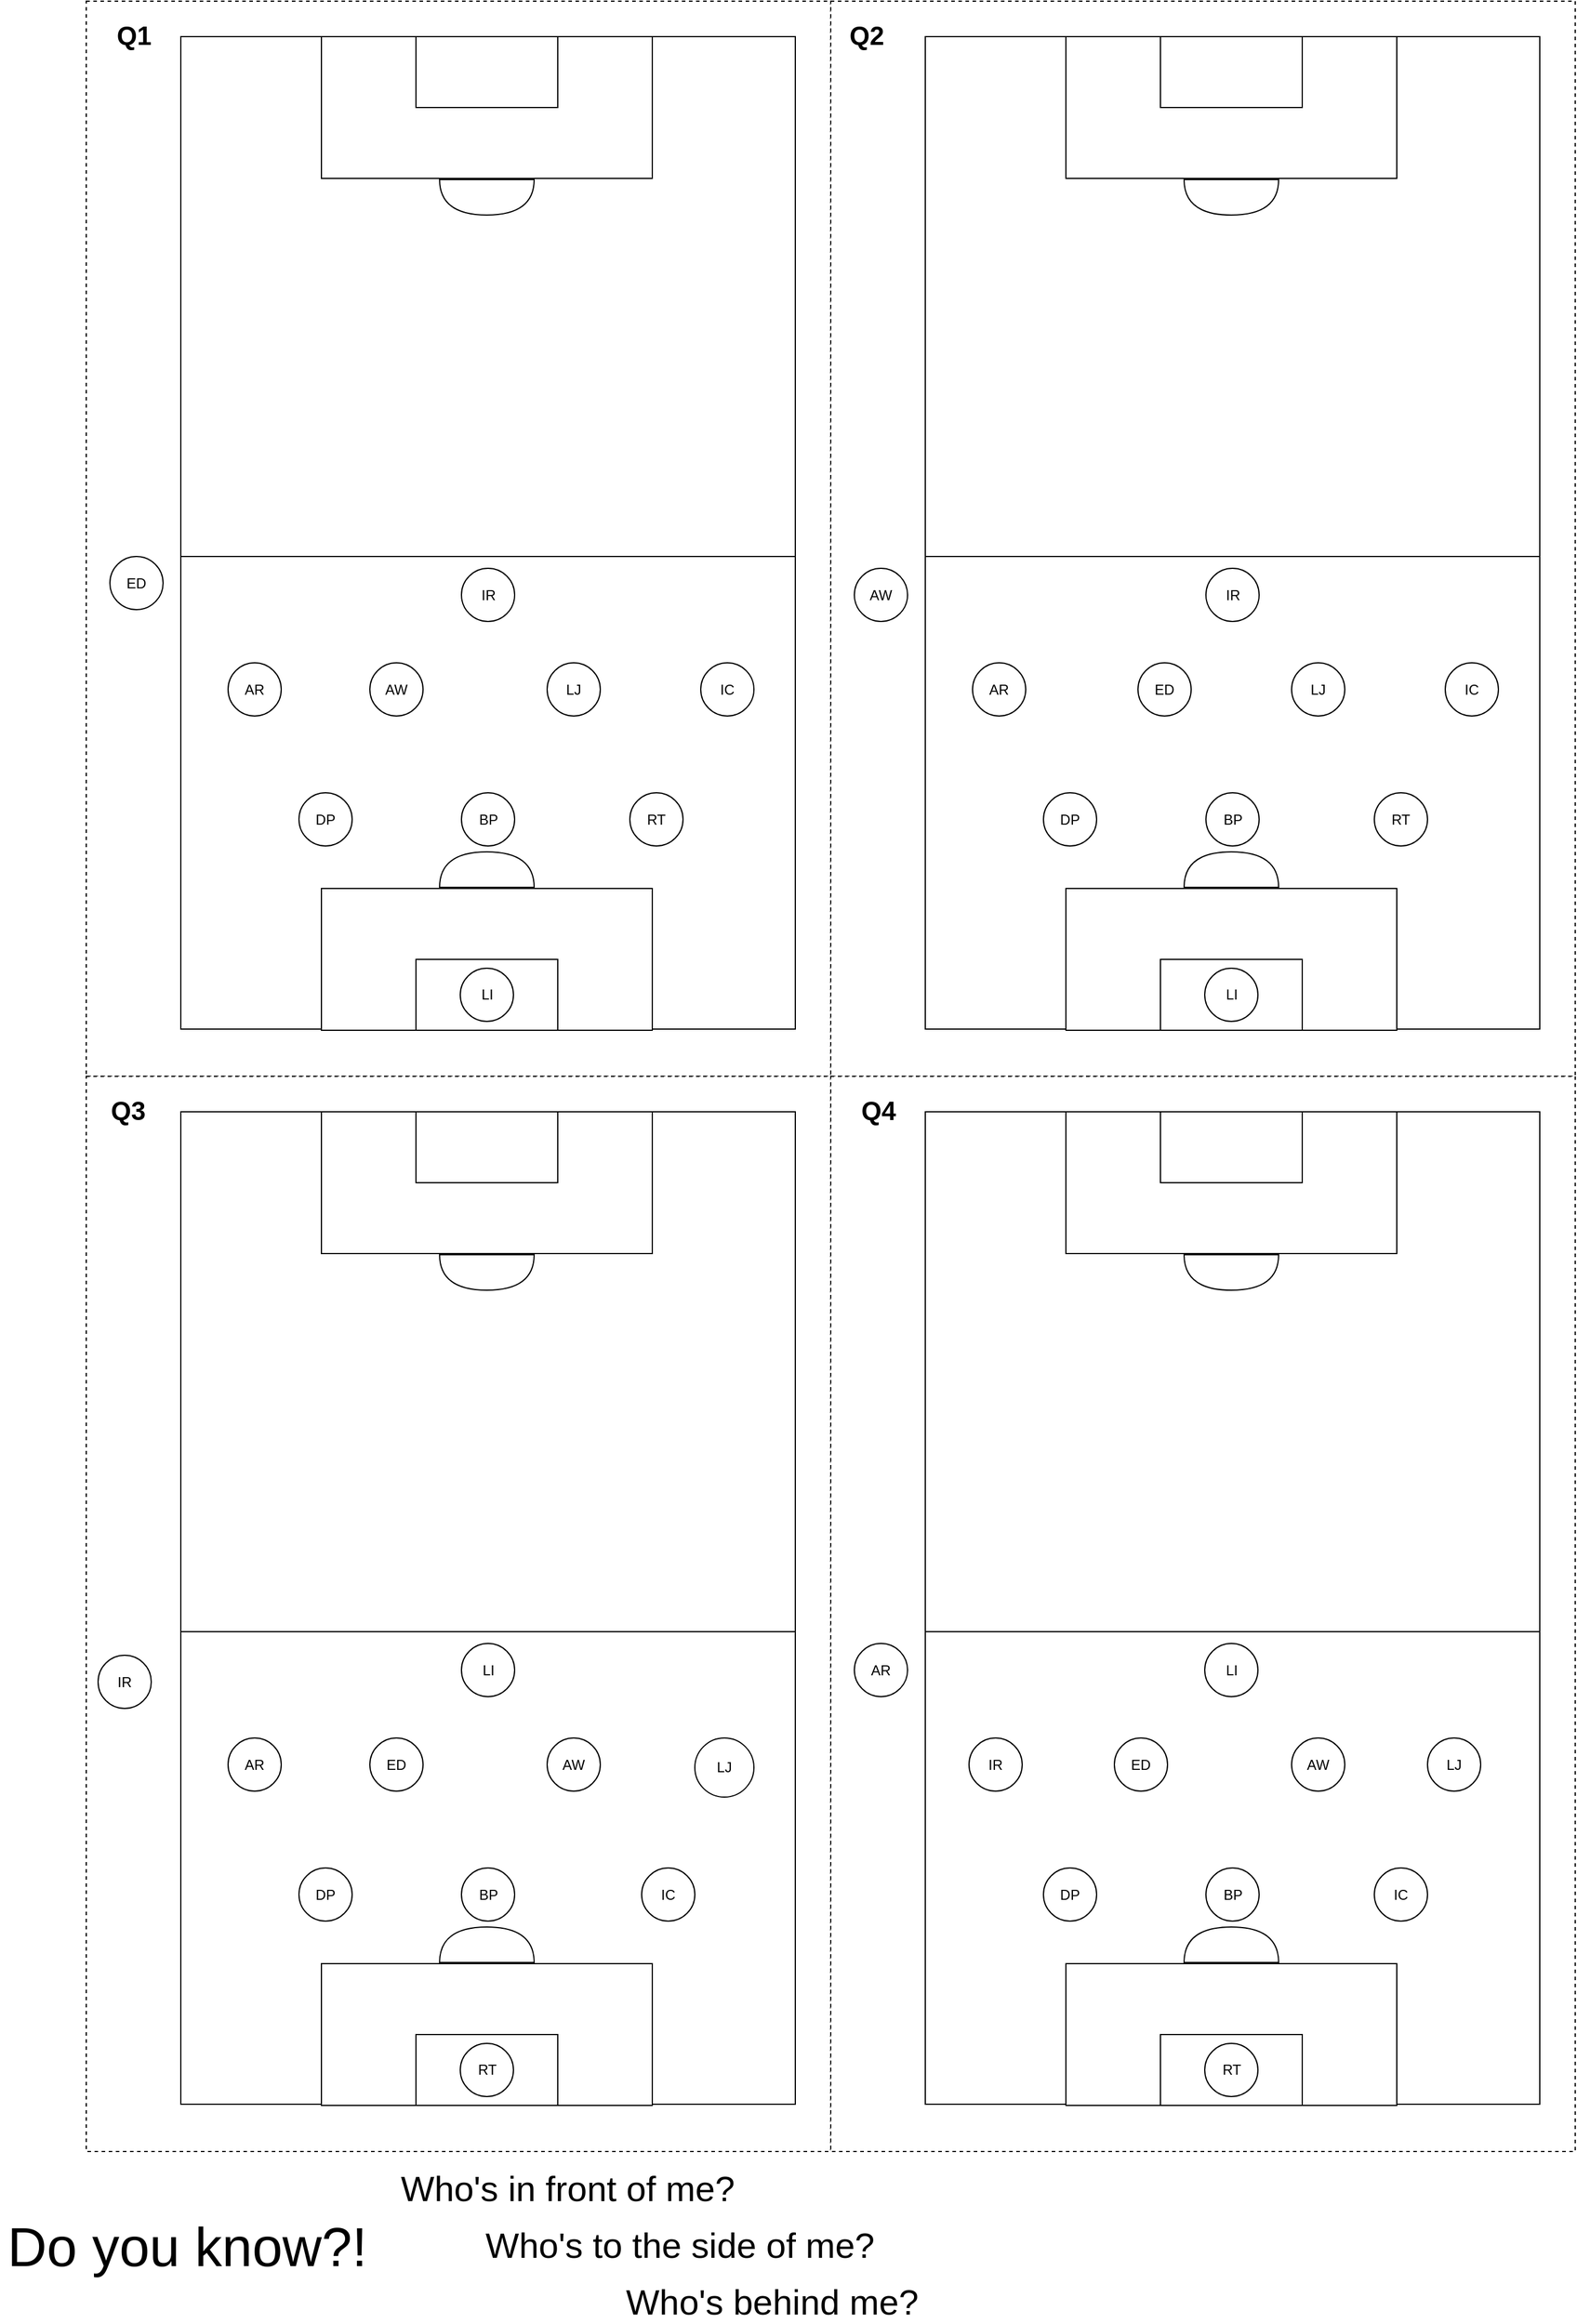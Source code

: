 <mxfile version="13.7.7" type="github"><diagram id="Bchb_zZJ0BFu2-Gx5Zc2" name="1st Qtr"><mxGraphModel dx="1037" dy="466" grid="1" gridSize="2" guides="1" tooltips="1" connect="1" arrows="1" fold="1" page="1" pageScale="1" pageWidth="827" pageHeight="1169" background="none" math="0" shadow="0"><root><mxCell id="0"/><mxCell id="1" parent="0"/><mxCell id="p8fQn8S3qPSi5neX4E7F-25" value="" style="group" parent="1" vertex="1" connectable="0"><mxGeometry x="80" y="50" width="630" height="910" as="geometry"/></mxCell><mxCell id="p8fQn8S3qPSi5neX4E7F-24" value="" style="rounded=0;whiteSpace=wrap;html=1;dashed=1;" parent="p8fQn8S3qPSi5neX4E7F-25" vertex="1"><mxGeometry width="630" height="910" as="geometry"/></mxCell><mxCell id="p8fQn8S3qPSi5neX4E7F-7" value="" style="rounded=0;whiteSpace=wrap;html=1;" parent="p8fQn8S3qPSi5neX4E7F-25" vertex="1"><mxGeometry x="80" y="30" width="520" height="440" as="geometry"/></mxCell><mxCell id="p8fQn8S3qPSi5neX4E7F-8" value="" style="rounded=0;whiteSpace=wrap;html=1;" parent="p8fQn8S3qPSi5neX4E7F-25" vertex="1"><mxGeometry x="80" y="470" width="520" height="400" as="geometry"/></mxCell><mxCell id="p8fQn8S3qPSi5neX4E7F-9" value="" style="group" parent="p8fQn8S3qPSi5neX4E7F-25" vertex="1" connectable="0"><mxGeometry x="199" y="30" width="280" height="151" as="geometry"/></mxCell><mxCell id="p8fQn8S3qPSi5neX4E7F-4" value="" style="rounded=0;whiteSpace=wrap;html=1;" parent="p8fQn8S3qPSi5neX4E7F-9" vertex="1"><mxGeometry width="280" height="120" as="geometry"/></mxCell><mxCell id="p8fQn8S3qPSi5neX4E7F-3" value="" style="rounded=0;whiteSpace=wrap;html=1;" parent="p8fQn8S3qPSi5neX4E7F-9" vertex="1"><mxGeometry x="80" width="120" height="60" as="geometry"/></mxCell><mxCell id="p8fQn8S3qPSi5neX4E7F-6" value="" style="shape=or;whiteSpace=wrap;html=1;rotation=90;" parent="p8fQn8S3qPSi5neX4E7F-9" vertex="1"><mxGeometry x="125" y="96" width="30" height="80" as="geometry"/></mxCell><mxCell id="p8fQn8S3qPSi5neX4E7F-10" value="" style="group;rotation=-180;" parent="p8fQn8S3qPSi5neX4E7F-25" vertex="1" connectable="0"><mxGeometry x="199" y="720" width="280" height="151" as="geometry"/></mxCell><mxCell id="p8fQn8S3qPSi5neX4E7F-11" value="" style="rounded=0;whiteSpace=wrap;html=1;rotation=-180;" parent="p8fQn8S3qPSi5neX4E7F-10" vertex="1"><mxGeometry y="31" width="280" height="120" as="geometry"/></mxCell><mxCell id="p8fQn8S3qPSi5neX4E7F-12" value="" style="rounded=0;whiteSpace=wrap;html=1;rotation=-180;" parent="p8fQn8S3qPSi5neX4E7F-10" vertex="1"><mxGeometry x="80" y="91" width="120" height="60" as="geometry"/></mxCell><mxCell id="p8fQn8S3qPSi5neX4E7F-13" value="" style="shape=or;whiteSpace=wrap;html=1;rotation=-90;" parent="p8fQn8S3qPSi5neX4E7F-10" vertex="1"><mxGeometry x="125" y="-25" width="30" height="80" as="geometry"/></mxCell><mxCell id="p8fQn8S3qPSi5neX4E7F-5" value="LI" style="ellipse;whiteSpace=wrap;html=1;aspect=fixed;" parent="p8fQn8S3qPSi5neX4E7F-10" vertex="1"><mxGeometry x="117.5" y="98.5" width="45" height="45" as="geometry"/></mxCell><mxCell id="p8fQn8S3qPSi5neX4E7F-15" value="DP" style="ellipse;whiteSpace=wrap;html=1;aspect=fixed;" parent="p8fQn8S3qPSi5neX4E7F-25" vertex="1"><mxGeometry x="180" y="670" width="45" height="45" as="geometry"/></mxCell><mxCell id="p8fQn8S3qPSi5neX4E7F-16" value="RT" style="ellipse;whiteSpace=wrap;html=1;aspect=fixed;" parent="p8fQn8S3qPSi5neX4E7F-25" vertex="1"><mxGeometry x="460" y="670" width="45" height="45" as="geometry"/></mxCell><mxCell id="p8fQn8S3qPSi5neX4E7F-17" value="BP" style="ellipse;whiteSpace=wrap;html=1;aspect=fixed;" parent="p8fQn8S3qPSi5neX4E7F-25" vertex="1"><mxGeometry x="317.5" y="670" width="45" height="45" as="geometry"/></mxCell><mxCell id="p8fQn8S3qPSi5neX4E7F-18" value="AR" style="ellipse;whiteSpace=wrap;html=1;aspect=fixed;" parent="p8fQn8S3qPSi5neX4E7F-25" vertex="1"><mxGeometry x="120" y="560" width="45" height="45" as="geometry"/></mxCell><mxCell id="p8fQn8S3qPSi5neX4E7F-19" value="AW" style="ellipse;whiteSpace=wrap;html=1;aspect=fixed;" parent="p8fQn8S3qPSi5neX4E7F-25" vertex="1"><mxGeometry x="240" y="560" width="45" height="45" as="geometry"/></mxCell><mxCell id="p8fQn8S3qPSi5neX4E7F-20" value="LJ" style="ellipse;whiteSpace=wrap;html=1;aspect=fixed;" parent="p8fQn8S3qPSi5neX4E7F-25" vertex="1"><mxGeometry x="390" y="560" width="45" height="45" as="geometry"/></mxCell><mxCell id="p8fQn8S3qPSi5neX4E7F-21" value="IC" style="ellipse;whiteSpace=wrap;html=1;aspect=fixed;" parent="p8fQn8S3qPSi5neX4E7F-25" vertex="1"><mxGeometry x="520" y="560" width="45" height="45" as="geometry"/></mxCell><mxCell id="p8fQn8S3qPSi5neX4E7F-22" value="IR" style="ellipse;whiteSpace=wrap;html=1;aspect=fixed;" parent="p8fQn8S3qPSi5neX4E7F-25" vertex="1"><mxGeometry x="317.5" y="480" width="45" height="45" as="geometry"/></mxCell><mxCell id="p8fQn8S3qPSi5neX4E7F-23" value="ED" style="ellipse;whiteSpace=wrap;html=1;aspect=fixed;" parent="p8fQn8S3qPSi5neX4E7F-25" vertex="1"><mxGeometry x="20" y="470" width="45" height="45" as="geometry"/></mxCell><mxCell id="p8fQn8S3qPSi5neX4E7F-96" value="&lt;b&gt;&lt;font style=&quot;font-size: 22px&quot;&gt;Q1&lt;/font&gt;&lt;/b&gt;" style="text;html=1;align=center;verticalAlign=middle;resizable=0;points=[];autosize=1;" parent="p8fQn8S3qPSi5neX4E7F-25" vertex="1"><mxGeometry x="20" y="20" width="40" height="20" as="geometry"/></mxCell><mxCell id="p8fQn8S3qPSi5neX4E7F-26" value="" style="group" parent="1" vertex="1" connectable="0"><mxGeometry x="710" y="50" width="630" height="910" as="geometry"/></mxCell><mxCell id="p8fQn8S3qPSi5neX4E7F-27" value="" style="rounded=0;whiteSpace=wrap;html=1;dashed=1;" parent="p8fQn8S3qPSi5neX4E7F-26" vertex="1"><mxGeometry width="630" height="910" as="geometry"/></mxCell><mxCell id="p8fQn8S3qPSi5neX4E7F-28" value="" style="rounded=0;whiteSpace=wrap;html=1;" parent="p8fQn8S3qPSi5neX4E7F-26" vertex="1"><mxGeometry x="80" y="30" width="520" height="440" as="geometry"/></mxCell><mxCell id="p8fQn8S3qPSi5neX4E7F-29" value="" style="rounded=0;whiteSpace=wrap;html=1;" parent="p8fQn8S3qPSi5neX4E7F-26" vertex="1"><mxGeometry x="80" y="470" width="520" height="400" as="geometry"/></mxCell><mxCell id="p8fQn8S3qPSi5neX4E7F-30" value="" style="group" parent="p8fQn8S3qPSi5neX4E7F-26" vertex="1" connectable="0"><mxGeometry x="199" y="30" width="280" height="151" as="geometry"/></mxCell><mxCell id="p8fQn8S3qPSi5neX4E7F-31" value="" style="rounded=0;whiteSpace=wrap;html=1;" parent="p8fQn8S3qPSi5neX4E7F-30" vertex="1"><mxGeometry width="280" height="120" as="geometry"/></mxCell><mxCell id="p8fQn8S3qPSi5neX4E7F-32" value="" style="rounded=0;whiteSpace=wrap;html=1;" parent="p8fQn8S3qPSi5neX4E7F-30" vertex="1"><mxGeometry x="80" width="120" height="60" as="geometry"/></mxCell><mxCell id="p8fQn8S3qPSi5neX4E7F-33" value="" style="shape=or;whiteSpace=wrap;html=1;rotation=90;" parent="p8fQn8S3qPSi5neX4E7F-30" vertex="1"><mxGeometry x="125" y="96" width="30" height="80" as="geometry"/></mxCell><mxCell id="p8fQn8S3qPSi5neX4E7F-34" value="" style="group;rotation=-180;" parent="p8fQn8S3qPSi5neX4E7F-26" vertex="1" connectable="0"><mxGeometry x="199" y="720" width="280" height="151" as="geometry"/></mxCell><mxCell id="p8fQn8S3qPSi5neX4E7F-35" value="" style="rounded=0;whiteSpace=wrap;html=1;rotation=-180;" parent="p8fQn8S3qPSi5neX4E7F-34" vertex="1"><mxGeometry y="31" width="280" height="120" as="geometry"/></mxCell><mxCell id="p8fQn8S3qPSi5neX4E7F-36" value="" style="rounded=0;whiteSpace=wrap;html=1;rotation=-180;" parent="p8fQn8S3qPSi5neX4E7F-34" vertex="1"><mxGeometry x="80" y="91" width="120" height="60" as="geometry"/></mxCell><mxCell id="p8fQn8S3qPSi5neX4E7F-37" value="" style="shape=or;whiteSpace=wrap;html=1;rotation=-90;" parent="p8fQn8S3qPSi5neX4E7F-34" vertex="1"><mxGeometry x="125" y="-25" width="30" height="80" as="geometry"/></mxCell><mxCell id="p8fQn8S3qPSi5neX4E7F-38" value="LI" style="ellipse;whiteSpace=wrap;html=1;aspect=fixed;" parent="p8fQn8S3qPSi5neX4E7F-34" vertex="1"><mxGeometry x="117.5" y="98.5" width="45" height="45" as="geometry"/></mxCell><mxCell id="p8fQn8S3qPSi5neX4E7F-39" value="DP" style="ellipse;whiteSpace=wrap;html=1;aspect=fixed;" parent="p8fQn8S3qPSi5neX4E7F-26" vertex="1"><mxGeometry x="180" y="670" width="45" height="45" as="geometry"/></mxCell><mxCell id="p8fQn8S3qPSi5neX4E7F-40" value="RT" style="ellipse;whiteSpace=wrap;html=1;aspect=fixed;" parent="p8fQn8S3qPSi5neX4E7F-26" vertex="1"><mxGeometry x="460" y="670" width="45" height="45" as="geometry"/></mxCell><mxCell id="p8fQn8S3qPSi5neX4E7F-41" value="BP" style="ellipse;whiteSpace=wrap;html=1;aspect=fixed;" parent="p8fQn8S3qPSi5neX4E7F-26" vertex="1"><mxGeometry x="317.5" y="670" width="45" height="45" as="geometry"/></mxCell><mxCell id="p8fQn8S3qPSi5neX4E7F-42" value="AR" style="ellipse;whiteSpace=wrap;html=1;aspect=fixed;" parent="p8fQn8S3qPSi5neX4E7F-26" vertex="1"><mxGeometry x="120" y="560" width="45" height="45" as="geometry"/></mxCell><mxCell id="p8fQn8S3qPSi5neX4E7F-43" value="AW" style="ellipse;whiteSpace=wrap;html=1;aspect=fixed;" parent="p8fQn8S3qPSi5neX4E7F-26" vertex="1"><mxGeometry x="20" y="480" width="45" height="45" as="geometry"/></mxCell><mxCell id="p8fQn8S3qPSi5neX4E7F-44" value="LJ" style="ellipse;whiteSpace=wrap;html=1;aspect=fixed;" parent="p8fQn8S3qPSi5neX4E7F-26" vertex="1"><mxGeometry x="390" y="560" width="45" height="45" as="geometry"/></mxCell><mxCell id="p8fQn8S3qPSi5neX4E7F-45" value="IC" style="ellipse;whiteSpace=wrap;html=1;aspect=fixed;" parent="p8fQn8S3qPSi5neX4E7F-26" vertex="1"><mxGeometry x="520" y="560" width="45" height="45" as="geometry"/></mxCell><mxCell id="p8fQn8S3qPSi5neX4E7F-46" value="IR" style="ellipse;whiteSpace=wrap;html=1;aspect=fixed;" parent="p8fQn8S3qPSi5neX4E7F-26" vertex="1"><mxGeometry x="317.5" y="480" width="45" height="45" as="geometry"/></mxCell><mxCell id="p8fQn8S3qPSi5neX4E7F-47" value="ED" style="ellipse;whiteSpace=wrap;html=1;aspect=fixed;" parent="p8fQn8S3qPSi5neX4E7F-26" vertex="1"><mxGeometry x="260" y="560" width="45" height="45" as="geometry"/></mxCell><mxCell id="p8fQn8S3qPSi5neX4E7F-97" value="&lt;font size=&quot;1&quot;&gt;&lt;b&gt;&lt;font style=&quot;font-size: 22px&quot;&gt;Q2&lt;/font&gt;&lt;/b&gt;&lt;/font&gt;" style="text;html=1;align=center;verticalAlign=middle;resizable=0;points=[];autosize=1;" parent="p8fQn8S3qPSi5neX4E7F-26" vertex="1"><mxGeometry x="10" y="20" width="40" height="20" as="geometry"/></mxCell><mxCell id="p8fQn8S3qPSi5neX4E7F-48" value="" style="group" parent="1" vertex="1" connectable="0"><mxGeometry x="80" y="960" width="630" height="910" as="geometry"/></mxCell><mxCell id="p8fQn8S3qPSi5neX4E7F-49" value="" style="rounded=0;whiteSpace=wrap;html=1;dashed=1;" parent="p8fQn8S3qPSi5neX4E7F-48" vertex="1"><mxGeometry width="630" height="910" as="geometry"/></mxCell><mxCell id="p8fQn8S3qPSi5neX4E7F-50" value="" style="rounded=0;whiteSpace=wrap;html=1;" parent="p8fQn8S3qPSi5neX4E7F-48" vertex="1"><mxGeometry x="80" y="30" width="520" height="440" as="geometry"/></mxCell><mxCell id="p8fQn8S3qPSi5neX4E7F-51" value="" style="rounded=0;whiteSpace=wrap;html=1;" parent="p8fQn8S3qPSi5neX4E7F-48" vertex="1"><mxGeometry x="80" y="470" width="520" height="400" as="geometry"/></mxCell><mxCell id="p8fQn8S3qPSi5neX4E7F-52" value="" style="group" parent="p8fQn8S3qPSi5neX4E7F-48" vertex="1" connectable="0"><mxGeometry x="199" y="30" width="280" height="151" as="geometry"/></mxCell><mxCell id="p8fQn8S3qPSi5neX4E7F-53" value="" style="rounded=0;whiteSpace=wrap;html=1;" parent="p8fQn8S3qPSi5neX4E7F-52" vertex="1"><mxGeometry width="280" height="120" as="geometry"/></mxCell><mxCell id="p8fQn8S3qPSi5neX4E7F-54" value="" style="rounded=0;whiteSpace=wrap;html=1;" parent="p8fQn8S3qPSi5neX4E7F-52" vertex="1"><mxGeometry x="80" width="120" height="60" as="geometry"/></mxCell><mxCell id="p8fQn8S3qPSi5neX4E7F-55" value="" style="shape=or;whiteSpace=wrap;html=1;rotation=90;" parent="p8fQn8S3qPSi5neX4E7F-52" vertex="1"><mxGeometry x="125" y="96" width="30" height="80" as="geometry"/></mxCell><mxCell id="p8fQn8S3qPSi5neX4E7F-56" value="" style="group;rotation=-180;" parent="p8fQn8S3qPSi5neX4E7F-48" vertex="1" connectable="0"><mxGeometry x="199" y="720" width="280" height="151" as="geometry"/></mxCell><mxCell id="p8fQn8S3qPSi5neX4E7F-57" value="" style="rounded=0;whiteSpace=wrap;html=1;rotation=-180;" parent="p8fQn8S3qPSi5neX4E7F-56" vertex="1"><mxGeometry y="31" width="280" height="120" as="geometry"/></mxCell><mxCell id="p8fQn8S3qPSi5neX4E7F-58" value="" style="rounded=0;whiteSpace=wrap;html=1;rotation=-180;" parent="p8fQn8S3qPSi5neX4E7F-56" vertex="1"><mxGeometry x="80" y="91" width="120" height="60" as="geometry"/></mxCell><mxCell id="p8fQn8S3qPSi5neX4E7F-59" value="" style="shape=or;whiteSpace=wrap;html=1;rotation=-90;" parent="p8fQn8S3qPSi5neX4E7F-56" vertex="1"><mxGeometry x="125" y="-25" width="30" height="80" as="geometry"/></mxCell><mxCell id="p8fQn8S3qPSi5neX4E7F-62" value="RT" style="ellipse;whiteSpace=wrap;html=1;aspect=fixed;" parent="p8fQn8S3qPSi5neX4E7F-56" vertex="1"><mxGeometry x="117.5" y="98.5" width="45" height="45" as="geometry"/></mxCell><mxCell id="p8fQn8S3qPSi5neX4E7F-61" value="DP" style="ellipse;whiteSpace=wrap;html=1;aspect=fixed;" parent="p8fQn8S3qPSi5neX4E7F-48" vertex="1"><mxGeometry x="180" y="670" width="45" height="45" as="geometry"/></mxCell><mxCell id="p8fQn8S3qPSi5neX4E7F-63" value="BP" style="ellipse;whiteSpace=wrap;html=1;aspect=fixed;" parent="p8fQn8S3qPSi5neX4E7F-48" vertex="1"><mxGeometry x="317.5" y="670" width="45" height="45" as="geometry"/></mxCell><mxCell id="p8fQn8S3qPSi5neX4E7F-64" value="AR" style="ellipse;whiteSpace=wrap;html=1;aspect=fixed;" parent="p8fQn8S3qPSi5neX4E7F-48" vertex="1"><mxGeometry x="120" y="560" width="45" height="45" as="geometry"/></mxCell><mxCell id="p8fQn8S3qPSi5neX4E7F-65" value="AW" style="ellipse;whiteSpace=wrap;html=1;aspect=fixed;" parent="p8fQn8S3qPSi5neX4E7F-48" vertex="1"><mxGeometry x="390" y="560" width="45" height="45" as="geometry"/></mxCell><mxCell id="p8fQn8S3qPSi5neX4E7F-66" value="LJ" style="ellipse;whiteSpace=wrap;html=1;aspect=fixed;" parent="p8fQn8S3qPSi5neX4E7F-48" vertex="1"><mxGeometry x="515" y="560" width="50" height="50" as="geometry"/></mxCell><mxCell id="p8fQn8S3qPSi5neX4E7F-67" value="IC" style="ellipse;whiteSpace=wrap;html=1;aspect=fixed;" parent="p8fQn8S3qPSi5neX4E7F-48" vertex="1"><mxGeometry x="470" y="670" width="45" height="45" as="geometry"/></mxCell><mxCell id="p8fQn8S3qPSi5neX4E7F-68" value="IR" style="ellipse;whiteSpace=wrap;html=1;aspect=fixed;" parent="p8fQn8S3qPSi5neX4E7F-48" vertex="1"><mxGeometry x="10" y="490" width="45" height="45" as="geometry"/></mxCell><mxCell id="p8fQn8S3qPSi5neX4E7F-69" value="ED" style="ellipse;whiteSpace=wrap;html=1;aspect=fixed;" parent="p8fQn8S3qPSi5neX4E7F-48" vertex="1"><mxGeometry x="240" y="560" width="45" height="45" as="geometry"/></mxCell><mxCell id="p8fQn8S3qPSi5neX4E7F-60" value="LI" style="ellipse;whiteSpace=wrap;html=1;aspect=fixed;" parent="p8fQn8S3qPSi5neX4E7F-48" vertex="1"><mxGeometry x="317.5" y="480" width="45" height="45" as="geometry"/></mxCell><mxCell id="p8fQn8S3qPSi5neX4E7F-98" value="&lt;b&gt;&lt;font style=&quot;font-size: 22px&quot;&gt;Q3&lt;/font&gt;&lt;/b&gt;" style="text;html=1;align=center;verticalAlign=middle;resizable=0;points=[];autosize=1;" parent="p8fQn8S3qPSi5neX4E7F-48" vertex="1"><mxGeometry x="15" y="20" width="40" height="20" as="geometry"/></mxCell><mxCell id="p8fQn8S3qPSi5neX4E7F-70" value="" style="group" parent="1" vertex="1" connectable="0"><mxGeometry x="710" y="960" width="630" height="910" as="geometry"/></mxCell><mxCell id="p8fQn8S3qPSi5neX4E7F-71" value="" style="rounded=0;whiteSpace=wrap;html=1;dashed=1;" parent="p8fQn8S3qPSi5neX4E7F-70" vertex="1"><mxGeometry width="630" height="910" as="geometry"/></mxCell><mxCell id="p8fQn8S3qPSi5neX4E7F-72" value="" style="rounded=0;whiteSpace=wrap;html=1;" parent="p8fQn8S3qPSi5neX4E7F-70" vertex="1"><mxGeometry x="80" y="30" width="520" height="440" as="geometry"/></mxCell><mxCell id="p8fQn8S3qPSi5neX4E7F-73" value="" style="rounded=0;whiteSpace=wrap;html=1;" parent="p8fQn8S3qPSi5neX4E7F-70" vertex="1"><mxGeometry x="80" y="470" width="520" height="400" as="geometry"/></mxCell><mxCell id="p8fQn8S3qPSi5neX4E7F-74" value="" style="group" parent="p8fQn8S3qPSi5neX4E7F-70" vertex="1" connectable="0"><mxGeometry x="199" y="30" width="280" height="151" as="geometry"/></mxCell><mxCell id="p8fQn8S3qPSi5neX4E7F-75" value="" style="rounded=0;whiteSpace=wrap;html=1;" parent="p8fQn8S3qPSi5neX4E7F-74" vertex="1"><mxGeometry width="280" height="120" as="geometry"/></mxCell><mxCell id="p8fQn8S3qPSi5neX4E7F-76" value="" style="rounded=0;whiteSpace=wrap;html=1;" parent="p8fQn8S3qPSi5neX4E7F-74" vertex="1"><mxGeometry x="80" width="120" height="60" as="geometry"/></mxCell><mxCell id="p8fQn8S3qPSi5neX4E7F-77" value="" style="shape=or;whiteSpace=wrap;html=1;rotation=90;" parent="p8fQn8S3qPSi5neX4E7F-74" vertex="1"><mxGeometry x="125" y="96" width="30" height="80" as="geometry"/></mxCell><mxCell id="p8fQn8S3qPSi5neX4E7F-78" value="" style="group;rotation=-180;" parent="p8fQn8S3qPSi5neX4E7F-70" vertex="1" connectable="0"><mxGeometry x="199" y="720" width="280" height="151" as="geometry"/></mxCell><mxCell id="p8fQn8S3qPSi5neX4E7F-79" value="" style="rounded=0;whiteSpace=wrap;html=1;rotation=-180;" parent="p8fQn8S3qPSi5neX4E7F-78" vertex="1"><mxGeometry y="31" width="280" height="120" as="geometry"/></mxCell><mxCell id="p8fQn8S3qPSi5neX4E7F-80" value="" style="rounded=0;whiteSpace=wrap;html=1;rotation=-180;" parent="p8fQn8S3qPSi5neX4E7F-78" vertex="1"><mxGeometry x="80" y="91" width="120" height="60" as="geometry"/></mxCell><mxCell id="p8fQn8S3qPSi5neX4E7F-81" value="" style="shape=or;whiteSpace=wrap;html=1;rotation=-90;" parent="p8fQn8S3qPSi5neX4E7F-78" vertex="1"><mxGeometry x="125" y="-25" width="30" height="80" as="geometry"/></mxCell><mxCell id="p8fQn8S3qPSi5neX4E7F-84" value="RT" style="ellipse;whiteSpace=wrap;html=1;aspect=fixed;" parent="p8fQn8S3qPSi5neX4E7F-78" vertex="1"><mxGeometry x="117.5" y="98.5" width="45" height="45" as="geometry"/></mxCell><mxCell id="p8fQn8S3qPSi5neX4E7F-83" value="DP" style="ellipse;whiteSpace=wrap;html=1;aspect=fixed;" parent="p8fQn8S3qPSi5neX4E7F-70" vertex="1"><mxGeometry x="180" y="670" width="45" height="45" as="geometry"/></mxCell><mxCell id="p8fQn8S3qPSi5neX4E7F-85" value="BP" style="ellipse;whiteSpace=wrap;html=1;aspect=fixed;" parent="p8fQn8S3qPSi5neX4E7F-70" vertex="1"><mxGeometry x="317.5" y="670" width="45" height="45" as="geometry"/></mxCell><mxCell id="p8fQn8S3qPSi5neX4E7F-86" value="AR" style="ellipse;whiteSpace=wrap;html=1;aspect=fixed;" parent="p8fQn8S3qPSi5neX4E7F-70" vertex="1"><mxGeometry x="20" y="480" width="45" height="45" as="geometry"/></mxCell><mxCell id="p8fQn8S3qPSi5neX4E7F-87" value="AW" style="ellipse;whiteSpace=wrap;html=1;aspect=fixed;" parent="p8fQn8S3qPSi5neX4E7F-70" vertex="1"><mxGeometry x="390" y="560" width="45" height="45" as="geometry"/></mxCell><mxCell id="p8fQn8S3qPSi5neX4E7F-88" value="LJ" style="ellipse;whiteSpace=wrap;html=1;aspect=fixed;" parent="p8fQn8S3qPSi5neX4E7F-70" vertex="1"><mxGeometry x="505" y="560" width="45" height="45" as="geometry"/></mxCell><mxCell id="p8fQn8S3qPSi5neX4E7F-89" value="IC" style="ellipse;whiteSpace=wrap;html=1;aspect=fixed;" parent="p8fQn8S3qPSi5neX4E7F-70" vertex="1"><mxGeometry x="460" y="670" width="45" height="45" as="geometry"/></mxCell><mxCell id="p8fQn8S3qPSi5neX4E7F-91" value="ED" style="ellipse;whiteSpace=wrap;html=1;aspect=fixed;" parent="p8fQn8S3qPSi5neX4E7F-70" vertex="1"><mxGeometry x="240" y="560" width="45" height="45" as="geometry"/></mxCell><mxCell id="p8fQn8S3qPSi5neX4E7F-82" value="LI" style="ellipse;whiteSpace=wrap;html=1;aspect=fixed;" parent="p8fQn8S3qPSi5neX4E7F-70" vertex="1"><mxGeometry x="316.5" y="480" width="45" height="45" as="geometry"/></mxCell><mxCell id="p8fQn8S3qPSi5neX4E7F-95" value="IR" style="ellipse;whiteSpace=wrap;html=1;aspect=fixed;" parent="p8fQn8S3qPSi5neX4E7F-70" vertex="1"><mxGeometry x="117" y="560" width="45" height="45" as="geometry"/></mxCell><mxCell id="p8fQn8S3qPSi5neX4E7F-99" value="&lt;b&gt;&lt;font style=&quot;font-size: 22px&quot;&gt;Q4&lt;/font&gt;&lt;/b&gt;" style="text;html=1;align=center;verticalAlign=middle;resizable=0;points=[];autosize=1;" parent="p8fQn8S3qPSi5neX4E7F-70" vertex="1"><mxGeometry x="20" y="20" width="40" height="20" as="geometry"/></mxCell><mxCell id="p8fQn8S3qPSi5neX4E7F-101" value="&lt;font style=&quot;font-size: 30px&quot;&gt;Who's in front of me?&lt;br&gt;&lt;/font&gt;" style="text;html=1;align=center;verticalAlign=middle;resizable=0;points=[];autosize=1;" parent="1" vertex="1"><mxGeometry x="340" y="1888" width="294" height="26" as="geometry"/></mxCell><mxCell id="p8fQn8S3qPSi5neX4E7F-102" value="&lt;font style=&quot;font-size: 30px&quot;&gt;Who's to the side of me?&lt;br&gt;&lt;/font&gt;" style="text;html=1;align=center;verticalAlign=middle;resizable=0;points=[];autosize=1;" parent="1" vertex="1"><mxGeometry x="412" y="1936" width="340" height="26" as="geometry"/></mxCell><mxCell id="p8fQn8S3qPSi5neX4E7F-103" value="&lt;font style=&quot;font-size: 30px&quot;&gt;Who's behind me?&lt;br&gt;&lt;/font&gt;" style="text;html=1;align=center;verticalAlign=middle;resizable=0;points=[];autosize=1;" parent="1" vertex="1"><mxGeometry x="530" y="1984" width="260" height="26" as="geometry"/></mxCell><mxCell id="p8fQn8S3qPSi5neX4E7F-104" value="&lt;font style=&quot;font-size: 46px&quot;&gt;Do you know?!&lt;/font&gt;" style="text;html=1;align=center;verticalAlign=middle;resizable=0;points=[];autosize=1;" parent="1" vertex="1"><mxGeometry x="7" y="1936" width="316" height="30" as="geometry"/></mxCell></root></mxGraphModel></diagram></mxfile>